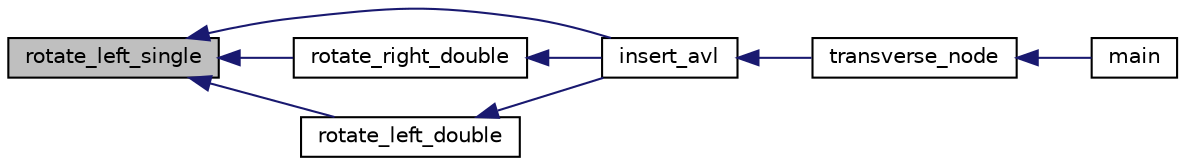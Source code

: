 digraph "rotate_left_single"
{
  edge [fontname="Helvetica",fontsize="10",labelfontname="Helvetica",labelfontsize="10"];
  node [fontname="Helvetica",fontsize="10",shape=record];
  rankdir="LR";
  Node94 [label="rotate_left_single",height=0.2,width=0.4,color="black", fillcolor="grey75", style="filled", fontcolor="black"];
  Node94 -> Node95 [dir="back",color="midnightblue",fontsize="10",style="solid",fontname="Helvetica"];
  Node95 [label="insert_avl",height=0.2,width=0.4,color="black", fillcolor="white", style="filled",URL="$problem1_8c_09_09.html#a31c60878b6264d468aa59caea1a4dc75",tooltip="To create AVL Tree from the inorder transversal of BST. "];
  Node95 -> Node96 [dir="back",color="midnightblue",fontsize="10",style="solid",fontname="Helvetica"];
  Node96 [label="transverse_node",height=0.2,width=0.4,color="black", fillcolor="white", style="filled",URL="$problem1_8c_09_09.html#adf38af92ad12705aa7607a48d0c8c125",tooltip="Transverse the array in inorder to make AVL and print inorder. "];
  Node96 -> Node97 [dir="back",color="midnightblue",fontsize="10",style="solid",fontname="Helvetica"];
  Node97 [label="main",height=0.2,width=0.4,color="black", fillcolor="white", style="filled",URL="$problem1_8c_09_09.html#ae66f6b31b5ad750f1fe042a706a4e3d4",tooltip="To take input and print menu to do task and call menu again and again. "];
  Node94 -> Node98 [dir="back",color="midnightblue",fontsize="10",style="solid",fontname="Helvetica"];
  Node98 [label="rotate_right_double",height=0.2,width=0.4,color="black", fillcolor="white", style="filled",URL="$problem1_8c_09_09.html#a16d8a4ca047169c16048610f77760570",tooltip="Rotate the nodes two times about the root node but first about provided then about its parent..."];
  Node98 -> Node95 [dir="back",color="midnightblue",fontsize="10",style="solid",fontname="Helvetica"];
  Node94 -> Node99 [dir="back",color="midnightblue",fontsize="10",style="solid",fontname="Helvetica"];
  Node99 [label="rotate_left_double",height=0.2,width=0.4,color="black", fillcolor="white", style="filled",URL="$problem1_8c_09_09.html#ab68e0bcebda82f752fd2c034927a5732",tooltip="Rotate the nodes two times about the root node but first about provided then about its parent..."];
  Node99 -> Node95 [dir="back",color="midnightblue",fontsize="10",style="solid",fontname="Helvetica"];
}
